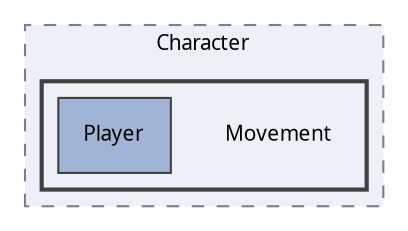 digraph "Movement"
{
 // LATEX_PDF_SIZE
  edge [fontname="Calibrii",fontsize="10",labelfontname="Calibrii",labelfontsize="10"];
  node [fontname="Calibrii",fontsize="10",shape=record];
  compound=true
  subgraph clusterdir_bf53d0db9048da6b5c95efa9fb059aa7 {
    graph [ bgcolor="#edf0f7", pencolor="grey50", style="filled,dashed,", label="Character", fontname="Calibrii", fontsize="10", URL="dir_bf53d0db9048da6b5c95efa9fb059aa7.html"]
  subgraph clusterdir_0c9dc24c35c8d4bdcee60378504c2111 {
    graph [ bgcolor="#edf0f7", pencolor="grey25", style="filled,bold,", label="", fontname="Calibrii", fontsize="10", URL="dir_0c9dc24c35c8d4bdcee60378504c2111.html"]
    dir_0c9dc24c35c8d4bdcee60378504c2111 [shape=plaintext, label="Movement"];
  dir_119ed69652ff3da135e44325dd818824 [shape=box, label="Player", style="filled,", fillcolor="#a2b4d6", color="grey25", URL="dir_119ed69652ff3da135e44325dd818824.html"];
  }
  }
}
